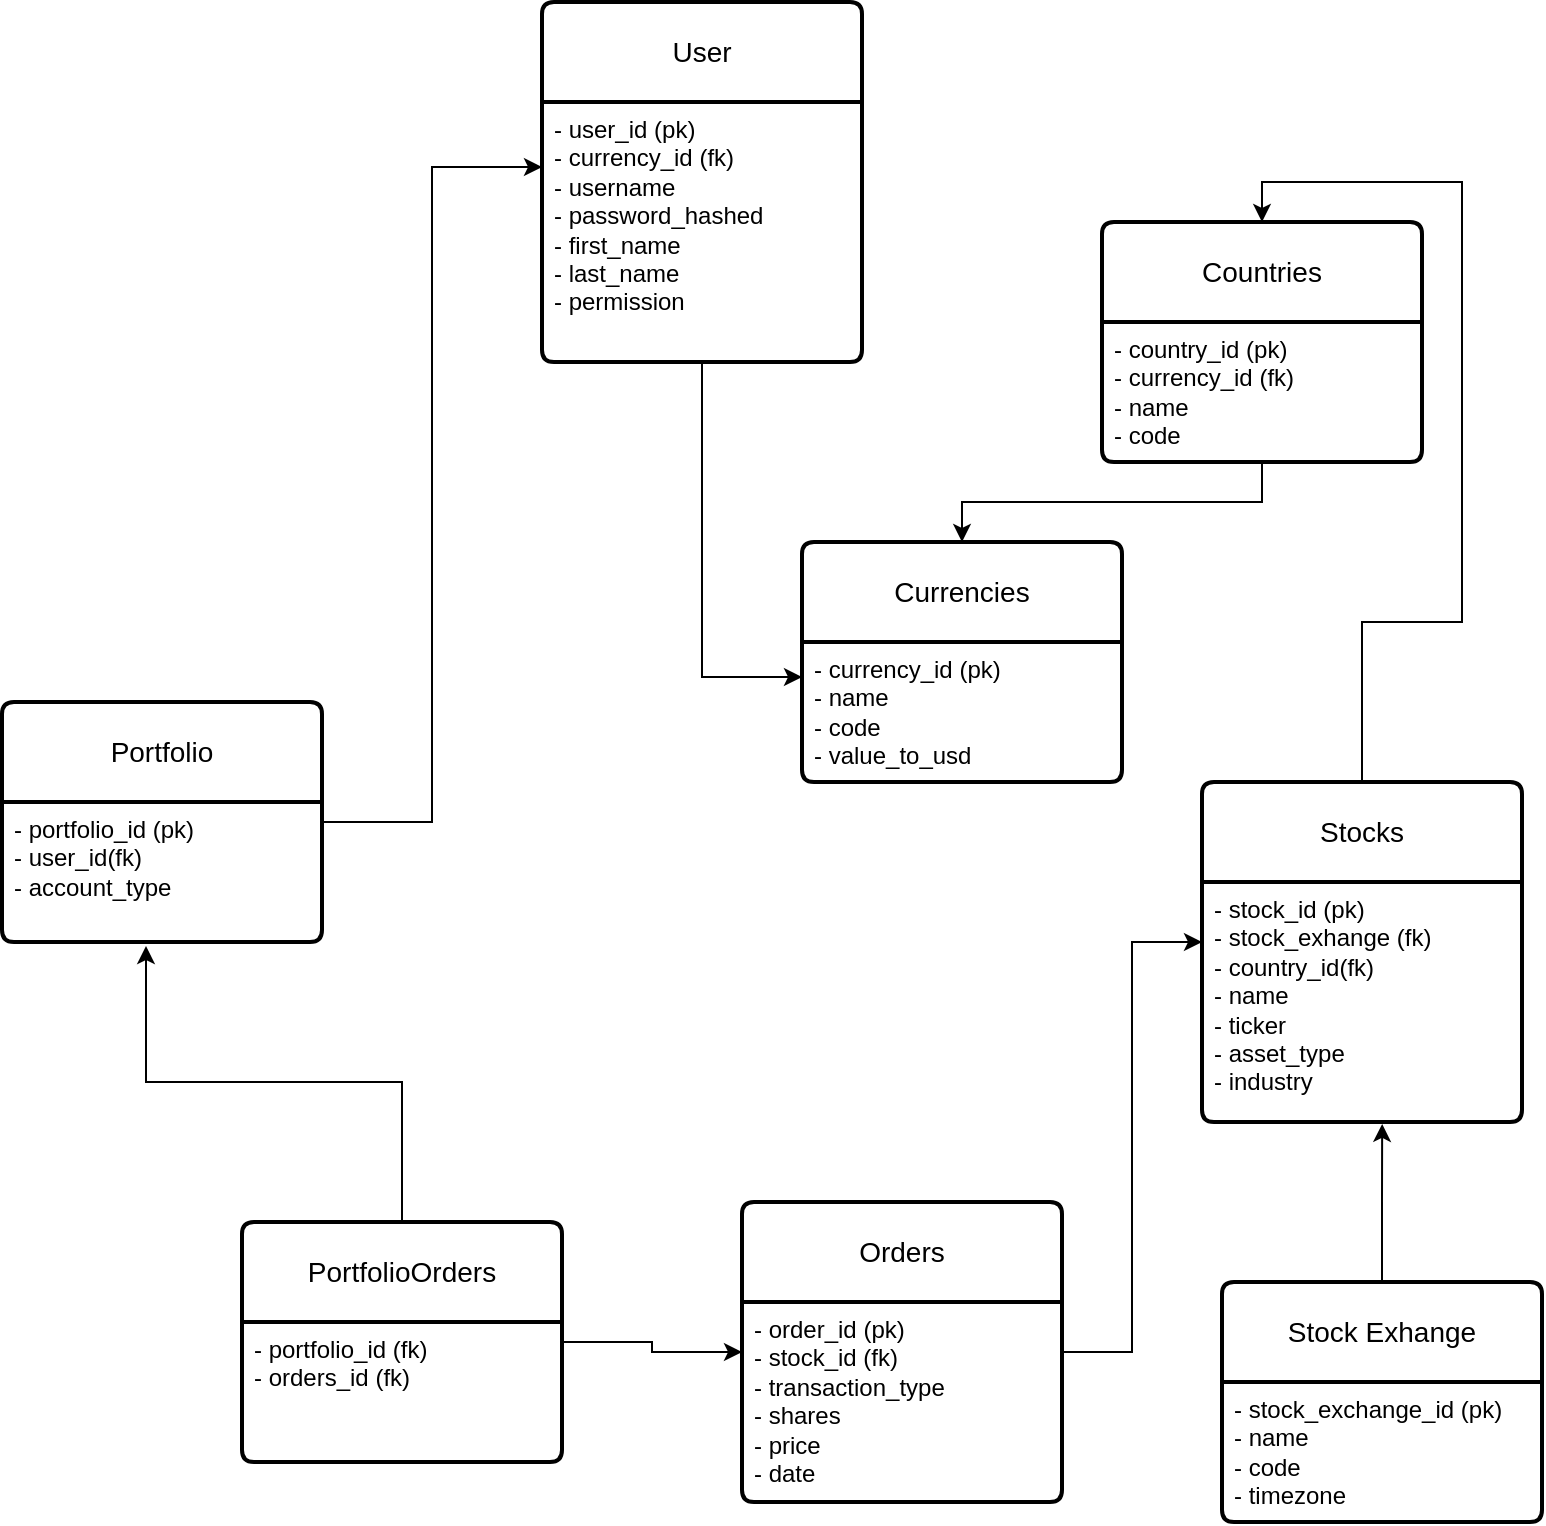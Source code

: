 <mxfile version="28.1.2">
  <diagram name="Page-1" id="DgOE5qVcDpSAjkpMK9ub">
    <mxGraphModel dx="1360" dy="841" grid="1" gridSize="10" guides="1" tooltips="1" connect="1" arrows="1" fold="1" page="1" pageScale="1" pageWidth="850" pageHeight="1100" math="0" shadow="0">
      <root>
        <mxCell id="0" />
        <mxCell id="1" parent="0" />
        <mxCell id="fhvyuvNnrtl3i7gsskAm-19" style="edgeStyle=orthogonalEdgeStyle;rounded=0;orthogonalLoop=1;jettySize=auto;html=1;entryX=0;entryY=0.25;entryDx=0;entryDy=0;" parent="1" source="fhvyuvNnrtl3i7gsskAm-1" target="fhvyuvNnrtl3i7gsskAm-8" edge="1">
          <mxGeometry relative="1" as="geometry" />
        </mxCell>
        <mxCell id="fhvyuvNnrtl3i7gsskAm-1" value="User" style="swimlane;childLayout=stackLayout;horizontal=1;startSize=50;horizontalStack=0;rounded=1;fontSize=14;fontStyle=0;strokeWidth=2;resizeParent=0;resizeLast=1;shadow=0;dashed=0;align=center;arcSize=4;whiteSpace=wrap;html=1;" parent="1" vertex="1">
          <mxGeometry x="310" y="140" width="160" height="180" as="geometry" />
        </mxCell>
        <mxCell id="fhvyuvNnrtl3i7gsskAm-2" value="- user_id (pk)&lt;div&gt;&lt;div&gt;- currency_id (fk)&lt;/div&gt;&lt;div&gt;- username&lt;/div&gt;&lt;div&gt;- password_hashed&lt;/div&gt;&lt;div&gt;- first_name&lt;/div&gt;&lt;div&gt;- last_name&lt;/div&gt;&lt;div&gt;- permission&lt;/div&gt;&lt;/div&gt;" style="align=left;strokeColor=none;fillColor=none;spacingLeft=4;spacingRight=4;fontSize=12;verticalAlign=top;resizable=0;rotatable=0;part=1;html=1;whiteSpace=wrap;" parent="fhvyuvNnrtl3i7gsskAm-1" vertex="1">
          <mxGeometry y="50" width="160" height="130" as="geometry" />
        </mxCell>
        <mxCell id="fhvyuvNnrtl3i7gsskAm-18" style="edgeStyle=orthogonalEdgeStyle;rounded=0;orthogonalLoop=1;jettySize=auto;html=1;entryX=0.5;entryY=0;entryDx=0;entryDy=0;" parent="1" source="fhvyuvNnrtl3i7gsskAm-4" target="fhvyuvNnrtl3i7gsskAm-11" edge="1">
          <mxGeometry relative="1" as="geometry" />
        </mxCell>
        <mxCell id="fhvyuvNnrtl3i7gsskAm-4" value="Stocks" style="swimlane;childLayout=stackLayout;horizontal=1;startSize=50;horizontalStack=0;rounded=1;fontSize=14;fontStyle=0;strokeWidth=2;resizeParent=0;resizeLast=1;shadow=0;dashed=0;align=center;arcSize=4;whiteSpace=wrap;html=1;" parent="1" vertex="1">
          <mxGeometry x="640" y="530" width="160" height="170" as="geometry" />
        </mxCell>
        <mxCell id="fhvyuvNnrtl3i7gsskAm-5" value="- stock_id (pk)&lt;div&gt;- stock_exhange (fk)&lt;/div&gt;&lt;div&gt;- country_id(fk)&lt;/div&gt;&lt;div&gt;- name&lt;/div&gt;&lt;div&gt;- ticker&lt;/div&gt;&lt;div&gt;- asset_type&lt;/div&gt;&lt;div&gt;- industry&lt;/div&gt;" style="align=left;strokeColor=none;fillColor=none;spacingLeft=4;spacingRight=4;fontSize=12;verticalAlign=top;resizable=0;rotatable=0;part=1;html=1;whiteSpace=wrap;" parent="fhvyuvNnrtl3i7gsskAm-4" vertex="1">
          <mxGeometry y="50" width="160" height="120" as="geometry" />
        </mxCell>
        <mxCell id="fhvyuvNnrtl3i7gsskAm-7" value="Currencies" style="swimlane;childLayout=stackLayout;horizontal=1;startSize=50;horizontalStack=0;rounded=1;fontSize=14;fontStyle=0;strokeWidth=2;resizeParent=0;resizeLast=1;shadow=0;dashed=0;align=center;arcSize=4;whiteSpace=wrap;html=1;" parent="1" vertex="1">
          <mxGeometry x="440" y="410" width="160" height="120" as="geometry" />
        </mxCell>
        <mxCell id="fhvyuvNnrtl3i7gsskAm-8" value="- currency_id (pk)&lt;div&gt;- name&lt;/div&gt;&lt;div&gt;- code&lt;/div&gt;&lt;div&gt;- value_to_usd&lt;/div&gt;" style="align=left;strokeColor=none;fillColor=none;spacingLeft=4;spacingRight=4;fontSize=12;verticalAlign=top;resizable=0;rotatable=0;part=1;html=1;whiteSpace=wrap;" parent="fhvyuvNnrtl3i7gsskAm-7" vertex="1">
          <mxGeometry y="50" width="160" height="70" as="geometry" />
        </mxCell>
        <mxCell id="fhvyuvNnrtl3i7gsskAm-20" style="edgeStyle=orthogonalEdgeStyle;rounded=0;orthogonalLoop=1;jettySize=auto;html=1;entryX=0;entryY=0.25;entryDx=0;entryDy=0;" parent="1" source="fhvyuvNnrtl3i7gsskAm-9" target="fhvyuvNnrtl3i7gsskAm-5" edge="1">
          <mxGeometry relative="1" as="geometry" />
        </mxCell>
        <mxCell id="fhvyuvNnrtl3i7gsskAm-9" value="Orders" style="swimlane;childLayout=stackLayout;horizontal=1;startSize=50;horizontalStack=0;rounded=1;fontSize=14;fontStyle=0;strokeWidth=2;resizeParent=0;resizeLast=1;shadow=0;dashed=0;align=center;arcSize=4;whiteSpace=wrap;html=1;" parent="1" vertex="1">
          <mxGeometry x="410" y="740" width="160" height="150" as="geometry" />
        </mxCell>
        <mxCell id="fhvyuvNnrtl3i7gsskAm-10" value="- order_id (pk)&lt;div&gt;- stock_id (fk)&lt;/div&gt;&lt;div&gt;- transaction_type&lt;/div&gt;&lt;div&gt;- shares&lt;/div&gt;&lt;div&gt;- price&lt;/div&gt;&lt;div&gt;- date&lt;/div&gt;" style="align=left;strokeColor=none;fillColor=none;spacingLeft=4;spacingRight=4;fontSize=12;verticalAlign=top;resizable=0;rotatable=0;part=1;html=1;whiteSpace=wrap;" parent="fhvyuvNnrtl3i7gsskAm-9" vertex="1">
          <mxGeometry y="50" width="160" height="100" as="geometry" />
        </mxCell>
        <mxCell id="fhvyuvNnrtl3i7gsskAm-11" value="Countries" style="swimlane;childLayout=stackLayout;horizontal=1;startSize=50;horizontalStack=0;rounded=1;fontSize=14;fontStyle=0;strokeWidth=2;resizeParent=0;resizeLast=1;shadow=0;dashed=0;align=center;arcSize=4;whiteSpace=wrap;html=1;" parent="1" vertex="1">
          <mxGeometry x="590" y="250" width="160" height="120" as="geometry" />
        </mxCell>
        <mxCell id="fhvyuvNnrtl3i7gsskAm-12" value="- country_id (pk)&lt;div&gt;- currency_id (fk)&lt;/div&gt;&lt;div&gt;- name&lt;/div&gt;&lt;div&gt;- code&lt;/div&gt;" style="align=left;strokeColor=none;fillColor=none;spacingLeft=4;spacingRight=4;fontSize=12;verticalAlign=top;resizable=0;rotatable=0;part=1;html=1;whiteSpace=wrap;" parent="fhvyuvNnrtl3i7gsskAm-11" vertex="1">
          <mxGeometry y="50" width="160" height="70" as="geometry" />
        </mxCell>
        <mxCell id="g3IjI8iGnS3hcuvzQA1k-7" style="edgeStyle=orthogonalEdgeStyle;rounded=0;orthogonalLoop=1;jettySize=auto;html=1;entryX=0;entryY=0.25;entryDx=0;entryDy=0;" edge="1" parent="1" source="fhvyuvNnrtl3i7gsskAm-13" target="fhvyuvNnrtl3i7gsskAm-2">
          <mxGeometry relative="1" as="geometry" />
        </mxCell>
        <mxCell id="fhvyuvNnrtl3i7gsskAm-13" value="Portfolio" style="swimlane;childLayout=stackLayout;horizontal=1;startSize=50;horizontalStack=0;rounded=1;fontSize=14;fontStyle=0;strokeWidth=2;resizeParent=0;resizeLast=1;shadow=0;dashed=0;align=center;arcSize=4;whiteSpace=wrap;html=1;" parent="1" vertex="1">
          <mxGeometry x="40" y="490" width="160" height="120" as="geometry" />
        </mxCell>
        <mxCell id="fhvyuvNnrtl3i7gsskAm-14" value="- portfolio_id (pk)&lt;div&gt;- user_id(fk)&lt;/div&gt;&lt;div&gt;- account_type&lt;/div&gt;&lt;div&gt;&lt;br&gt;&lt;/div&gt;" style="align=left;strokeColor=none;fillColor=none;spacingLeft=4;spacingRight=4;fontSize=12;verticalAlign=top;resizable=0;rotatable=0;part=1;html=1;whiteSpace=wrap;" parent="fhvyuvNnrtl3i7gsskAm-13" vertex="1">
          <mxGeometry y="50" width="160" height="70" as="geometry" />
        </mxCell>
        <mxCell id="fhvyuvNnrtl3i7gsskAm-23" style="edgeStyle=orthogonalEdgeStyle;rounded=0;orthogonalLoop=1;jettySize=auto;html=1;entryX=0;entryY=0.5;entryDx=0;entryDy=0;" parent="1" source="fhvyuvNnrtl3i7gsskAm-15" target="fhvyuvNnrtl3i7gsskAm-9" edge="1">
          <mxGeometry relative="1" as="geometry" />
        </mxCell>
        <mxCell id="fhvyuvNnrtl3i7gsskAm-15" value="PortfolioOrders" style="swimlane;childLayout=stackLayout;horizontal=1;startSize=50;horizontalStack=0;rounded=1;fontSize=14;fontStyle=0;strokeWidth=2;resizeParent=0;resizeLast=1;shadow=0;dashed=0;align=center;arcSize=4;whiteSpace=wrap;html=1;" parent="1" vertex="1">
          <mxGeometry x="160" y="750" width="160" height="120" as="geometry" />
        </mxCell>
        <mxCell id="fhvyuvNnrtl3i7gsskAm-16" value="- portfolio_id (fk)&lt;div&gt;- orders_id (fk)&lt;/div&gt;" style="align=left;strokeColor=none;fillColor=none;spacingLeft=4;spacingRight=4;fontSize=12;verticalAlign=top;resizable=0;rotatable=0;part=1;html=1;whiteSpace=wrap;" parent="fhvyuvNnrtl3i7gsskAm-15" vertex="1">
          <mxGeometry y="50" width="160" height="70" as="geometry" />
        </mxCell>
        <mxCell id="fhvyuvNnrtl3i7gsskAm-17" style="edgeStyle=orthogonalEdgeStyle;rounded=0;orthogonalLoop=1;jettySize=auto;html=1;entryX=0.5;entryY=0;entryDx=0;entryDy=0;" parent="1" source="fhvyuvNnrtl3i7gsskAm-12" target="fhvyuvNnrtl3i7gsskAm-7" edge="1">
          <mxGeometry relative="1" as="geometry" />
        </mxCell>
        <mxCell id="fhvyuvNnrtl3i7gsskAm-28" style="edgeStyle=orthogonalEdgeStyle;rounded=0;orthogonalLoop=1;jettySize=auto;html=1;entryX=0.45;entryY=1.029;entryDx=0;entryDy=0;entryPerimeter=0;" parent="1" source="fhvyuvNnrtl3i7gsskAm-15" target="fhvyuvNnrtl3i7gsskAm-14" edge="1">
          <mxGeometry relative="1" as="geometry" />
        </mxCell>
        <mxCell id="g3IjI8iGnS3hcuvzQA1k-1" value="Stock Exhange" style="swimlane;childLayout=stackLayout;horizontal=1;startSize=50;horizontalStack=0;rounded=1;fontSize=14;fontStyle=0;strokeWidth=2;resizeParent=0;resizeLast=1;shadow=0;dashed=0;align=center;arcSize=4;whiteSpace=wrap;html=1;" vertex="1" parent="1">
          <mxGeometry x="650" y="780" width="160" height="120" as="geometry" />
        </mxCell>
        <mxCell id="g3IjI8iGnS3hcuvzQA1k-2" value="- stock_exchange_id (pk)&lt;div&gt;- name&lt;/div&gt;&lt;div&gt;- code&lt;/div&gt;&lt;div&gt;- timezone&lt;/div&gt;" style="align=left;strokeColor=none;fillColor=none;spacingLeft=4;spacingRight=4;fontSize=12;verticalAlign=top;resizable=0;rotatable=0;part=1;html=1;whiteSpace=wrap;" vertex="1" parent="g3IjI8iGnS3hcuvzQA1k-1">
          <mxGeometry y="50" width="160" height="70" as="geometry" />
        </mxCell>
        <mxCell id="g3IjI8iGnS3hcuvzQA1k-5" style="edgeStyle=orthogonalEdgeStyle;rounded=0;orthogonalLoop=1;jettySize=auto;html=1;entryX=0.563;entryY=1.008;entryDx=0;entryDy=0;entryPerimeter=0;" edge="1" parent="1" source="g3IjI8iGnS3hcuvzQA1k-1" target="fhvyuvNnrtl3i7gsskAm-5">
          <mxGeometry relative="1" as="geometry" />
        </mxCell>
      </root>
    </mxGraphModel>
  </diagram>
</mxfile>
